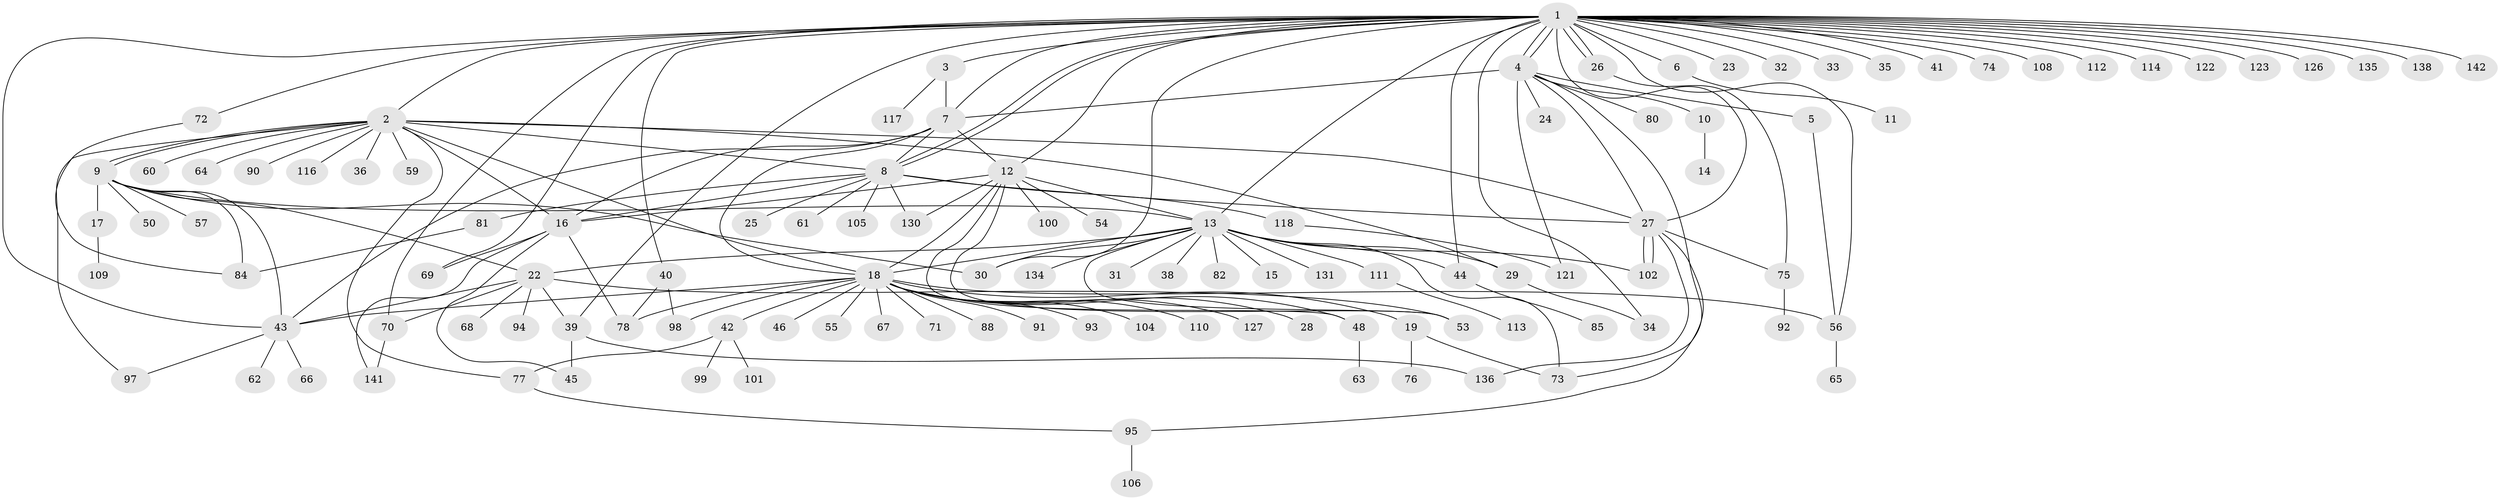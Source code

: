 // Generated by graph-tools (version 1.1) at 2025/23/03/03/25 07:23:52]
// undirected, 114 vertices, 169 edges
graph export_dot {
graph [start="1"]
  node [color=gray90,style=filled];
  1 [super="+49"];
  2 [super="+103"];
  3 [super="+37"];
  4 [super="+137"];
  5;
  6 [super="+107"];
  7 [super="+119"];
  8 [super="+140"];
  9 [super="+47"];
  10 [super="+133"];
  11;
  12;
  13 [super="+20"];
  14;
  15;
  16 [super="+79"];
  17;
  18 [super="+21"];
  19 [super="+58"];
  22 [super="+51"];
  23;
  24;
  25;
  26 [super="+139"];
  27 [super="+86"];
  28;
  29;
  30 [super="+125"];
  31;
  32;
  33;
  34 [super="+83"];
  35;
  36;
  38;
  39 [super="+89"];
  40 [super="+120"];
  41;
  42 [super="+115"];
  43;
  44;
  45;
  46;
  48 [super="+52"];
  50;
  53 [super="+132"];
  54;
  55;
  56 [super="+96"];
  57;
  59;
  60 [super="+128"];
  61;
  62 [super="+129"];
  63;
  64;
  65;
  66;
  67;
  68;
  69;
  70 [super="+87"];
  71;
  72;
  73;
  74;
  75;
  76;
  77;
  78;
  80;
  81;
  82;
  84 [super="+124"];
  85;
  88;
  90;
  91;
  92;
  93;
  94;
  95;
  97;
  98;
  99;
  100;
  101;
  102;
  104;
  105;
  106;
  108;
  109;
  110;
  111;
  112;
  113;
  114;
  116;
  117;
  118;
  121;
  122;
  123;
  126;
  127;
  130;
  131;
  134;
  135;
  136;
  138;
  141;
  142;
  1 -- 2;
  1 -- 3;
  1 -- 4;
  1 -- 4;
  1 -- 6;
  1 -- 7;
  1 -- 8;
  1 -- 8;
  1 -- 12;
  1 -- 13 [weight=2];
  1 -- 23;
  1 -- 26;
  1 -- 26;
  1 -- 27;
  1 -- 32;
  1 -- 33;
  1 -- 34;
  1 -- 35;
  1 -- 39;
  1 -- 40;
  1 -- 41;
  1 -- 43;
  1 -- 44;
  1 -- 69;
  1 -- 72;
  1 -- 74;
  1 -- 108;
  1 -- 112;
  1 -- 114;
  1 -- 122;
  1 -- 123;
  1 -- 126;
  1 -- 138;
  1 -- 142;
  1 -- 56;
  1 -- 70;
  1 -- 135;
  1 -- 30;
  2 -- 8;
  2 -- 9;
  2 -- 9;
  2 -- 16;
  2 -- 36;
  2 -- 59;
  2 -- 60;
  2 -- 64;
  2 -- 77;
  2 -- 90;
  2 -- 97;
  2 -- 116;
  2 -- 27;
  2 -- 18;
  2 -- 29;
  3 -- 7;
  3 -- 117;
  4 -- 5;
  4 -- 10;
  4 -- 24;
  4 -- 27;
  4 -- 73;
  4 -- 80;
  4 -- 121;
  4 -- 7;
  5 -- 56;
  6 -- 11;
  7 -- 12;
  7 -- 16;
  7 -- 18;
  7 -- 43;
  7 -- 8;
  8 -- 16;
  8 -- 25;
  8 -- 27;
  8 -- 61;
  8 -- 81;
  8 -- 105;
  8 -- 118;
  8 -- 130;
  9 -- 17;
  9 -- 22;
  9 -- 43;
  9 -- 50;
  9 -- 57;
  9 -- 84;
  9 -- 13;
  9 -- 30;
  10 -- 14;
  12 -- 13 [weight=2];
  12 -- 16;
  12 -- 18;
  12 -- 48;
  12 -- 53;
  12 -- 54;
  12 -- 100;
  12 -- 130;
  13 -- 15;
  13 -- 18;
  13 -- 22;
  13 -- 30;
  13 -- 44;
  13 -- 53;
  13 -- 73;
  13 -- 82;
  13 -- 102;
  13 -- 131;
  13 -- 134;
  13 -- 38;
  13 -- 111;
  13 -- 29;
  13 -- 31;
  16 -- 45;
  16 -- 69;
  16 -- 78;
  16 -- 141;
  17 -- 109;
  18 -- 19;
  18 -- 28;
  18 -- 42;
  18 -- 43;
  18 -- 46;
  18 -- 48;
  18 -- 55;
  18 -- 56;
  18 -- 67;
  18 -- 71;
  18 -- 88;
  18 -- 91;
  18 -- 93;
  18 -- 104;
  18 -- 110;
  18 -- 127;
  18 -- 78;
  18 -- 98;
  19 -- 73;
  19 -- 76;
  22 -- 53;
  22 -- 68;
  22 -- 70;
  22 -- 94;
  22 -- 43;
  22 -- 39;
  26 -- 75;
  27 -- 75;
  27 -- 95;
  27 -- 102;
  27 -- 102;
  27 -- 136;
  29 -- 34;
  39 -- 45;
  39 -- 136;
  40 -- 78;
  40 -- 98;
  42 -- 99;
  42 -- 101;
  42 -- 77;
  43 -- 62;
  43 -- 66;
  43 -- 97;
  44 -- 85;
  48 -- 63;
  56 -- 65;
  70 -- 141;
  72 -- 84;
  75 -- 92;
  77 -- 95;
  81 -- 84;
  95 -- 106;
  111 -- 113;
  118 -- 121;
}
